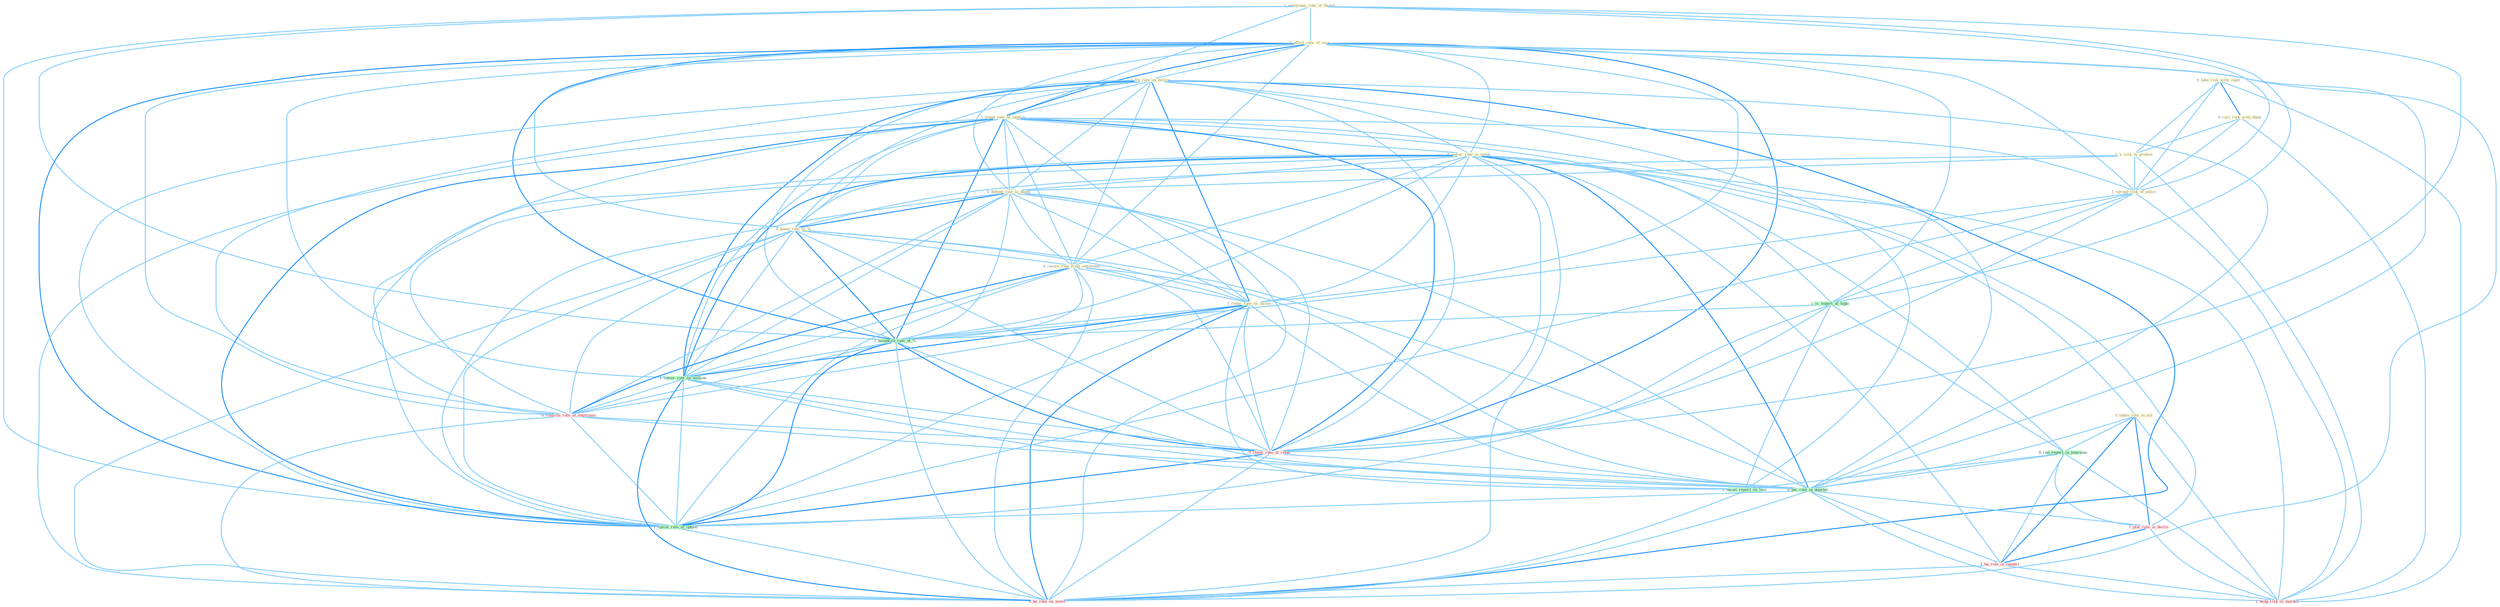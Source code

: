 Graph G{ 
    node
    [shape=polygon,style=filled,width=.5,height=.06,color="#BDFCC9",fixedsize=true,fontsize=4,
    fontcolor="#2f4f4f"];
    {node
    [color="#ffffe0", fontcolor="#8b7d6b"] "1_entitynam_rule_of_thumb " "1_affect_rate_of_issu " "0_take_risk_with_capit " "1_fix_rate_on_billion " "1_found_rate_of_improv " "0_lower_rate_in_week " "0_rais_risk_with_them " "1_'s_risk_to_protest " "0_defend_rate_to_death " "1_spread_risk_of_polici " "0_boost_rate_to_% " "0_receiv_rate_from_entitynam " "0_taken_role_in_aid " "1_reduc_rate_on_incom "}
{node [color="#fff0f5", fontcolor="#b22222"] "0_confirm_rate_at_entitynam " "0_choos_rate_of_rebat " "1_plai_role_in_declin " "1_ha_role_in_countri " "1_hedg_risk_in_market " "0_ha_rate_on_morn "}
edge [color="#B0E2FF"];

	"1_entitynam_rule_of_thumb " -- "1_affect_rate_of_issu " [w="1", color="#87cefa" ];
	"1_entitynam_rule_of_thumb " -- "1_found_rate_of_improv " [w="1", color="#87cefa" ];
	"1_entitynam_rule_of_thumb " -- "1_spread_risk_of_polici " [w="1", color="#87cefa" ];
	"1_entitynam_rule_of_thumb " -- "1_is_report_of_topic " [w="1", color="#87cefa" ];
	"1_entitynam_rule_of_thumb " -- "1_establish_rate_of_% " [w="1", color="#87cefa" ];
	"1_entitynam_rule_of_thumb " -- "0_choos_rate_of_rebat " [w="1", color="#87cefa" ];
	"1_entitynam_rule_of_thumb " -- "1_calcul_rate_of_option " [w="1", color="#87cefa" ];
	"1_affect_rate_of_issu " -- "1_fix_rate_on_billion " [w="1", color="#87cefa" ];
	"1_affect_rate_of_issu " -- "1_found_rate_of_improv " [w="2", color="#1e90ff" , len=0.8];
	"1_affect_rate_of_issu " -- "0_lower_rate_in_week " [w="1", color="#87cefa" ];
	"1_affect_rate_of_issu " -- "0_defend_rate_to_death " [w="1", color="#87cefa" ];
	"1_affect_rate_of_issu " -- "1_spread_risk_of_polici " [w="1", color="#87cefa" ];
	"1_affect_rate_of_issu " -- "0_boost_rate_to_% " [w="1", color="#87cefa" ];
	"1_affect_rate_of_issu " -- "0_receiv_rate_from_entitynam " [w="1", color="#87cefa" ];
	"1_affect_rate_of_issu " -- "1_reduc_rate_on_incom " [w="1", color="#87cefa" ];
	"1_affect_rate_of_issu " -- "1_is_report_of_topic " [w="1", color="#87cefa" ];
	"1_affect_rate_of_issu " -- "1_establish_rate_of_% " [w="2", color="#1e90ff" , len=0.8];
	"1_affect_rate_of_issu " -- "1_lower_rate_on_million " [w="1", color="#87cefa" ];
	"1_affect_rate_of_issu " -- "0_confirm_rate_at_entitynam " [w="1", color="#87cefa" ];
	"1_affect_rate_of_issu " -- "0_choos_rate_of_rebat " [w="2", color="#1e90ff" , len=0.8];
	"1_affect_rate_of_issu " -- "0_pai_rate_in_quarter " [w="1", color="#87cefa" ];
	"1_affect_rate_of_issu " -- "1_calcul_rate_of_option " [w="2", color="#1e90ff" , len=0.8];
	"1_affect_rate_of_issu " -- "0_ha_rate_on_morn " [w="1", color="#87cefa" ];
	"0_take_risk_with_capit " -- "0_rais_risk_with_them " [w="2", color="#1e90ff" , len=0.8];
	"0_take_risk_with_capit " -- "1_'s_risk_to_protest " [w="1", color="#87cefa" ];
	"0_take_risk_with_capit " -- "1_spread_risk_of_polici " [w="1", color="#87cefa" ];
	"0_take_risk_with_capit " -- "1_hedg_risk_in_market " [w="1", color="#87cefa" ];
	"1_fix_rate_on_billion " -- "1_found_rate_of_improv " [w="1", color="#87cefa" ];
	"1_fix_rate_on_billion " -- "0_lower_rate_in_week " [w="1", color="#87cefa" ];
	"1_fix_rate_on_billion " -- "0_defend_rate_to_death " [w="1", color="#87cefa" ];
	"1_fix_rate_on_billion " -- "0_boost_rate_to_% " [w="1", color="#87cefa" ];
	"1_fix_rate_on_billion " -- "0_receiv_rate_from_entitynam " [w="1", color="#87cefa" ];
	"1_fix_rate_on_billion " -- "1_reduc_rate_on_incom " [w="2", color="#1e90ff" , len=0.8];
	"1_fix_rate_on_billion " -- "1_establish_rate_of_% " [w="1", color="#87cefa" ];
	"1_fix_rate_on_billion " -- "1_lower_rate_on_million " [w="2", color="#1e90ff" , len=0.8];
	"1_fix_rate_on_billion " -- "1_await_report_on_loss " [w="1", color="#87cefa" ];
	"1_fix_rate_on_billion " -- "0_confirm_rate_at_entitynam " [w="1", color="#87cefa" ];
	"1_fix_rate_on_billion " -- "0_choos_rate_of_rebat " [w="1", color="#87cefa" ];
	"1_fix_rate_on_billion " -- "0_pai_rate_in_quarter " [w="1", color="#87cefa" ];
	"1_fix_rate_on_billion " -- "1_calcul_rate_of_option " [w="1", color="#87cefa" ];
	"1_fix_rate_on_billion " -- "0_ha_rate_on_morn " [w="2", color="#1e90ff" , len=0.8];
	"1_found_rate_of_improv " -- "0_lower_rate_in_week " [w="1", color="#87cefa" ];
	"1_found_rate_of_improv " -- "0_defend_rate_to_death " [w="1", color="#87cefa" ];
	"1_found_rate_of_improv " -- "1_spread_risk_of_polici " [w="1", color="#87cefa" ];
	"1_found_rate_of_improv " -- "0_boost_rate_to_% " [w="1", color="#87cefa" ];
	"1_found_rate_of_improv " -- "0_receiv_rate_from_entitynam " [w="1", color="#87cefa" ];
	"1_found_rate_of_improv " -- "1_reduc_rate_on_incom " [w="1", color="#87cefa" ];
	"1_found_rate_of_improv " -- "1_is_report_of_topic " [w="1", color="#87cefa" ];
	"1_found_rate_of_improv " -- "1_establish_rate_of_% " [w="2", color="#1e90ff" , len=0.8];
	"1_found_rate_of_improv " -- "1_lower_rate_on_million " [w="1", color="#87cefa" ];
	"1_found_rate_of_improv " -- "0_confirm_rate_at_entitynam " [w="1", color="#87cefa" ];
	"1_found_rate_of_improv " -- "0_choos_rate_of_rebat " [w="2", color="#1e90ff" , len=0.8];
	"1_found_rate_of_improv " -- "0_pai_rate_in_quarter " [w="1", color="#87cefa" ];
	"1_found_rate_of_improv " -- "1_calcul_rate_of_option " [w="2", color="#1e90ff" , len=0.8];
	"1_found_rate_of_improv " -- "0_ha_rate_on_morn " [w="1", color="#87cefa" ];
	"0_lower_rate_in_week " -- "0_defend_rate_to_death " [w="1", color="#87cefa" ];
	"0_lower_rate_in_week " -- "0_boost_rate_to_% " [w="1", color="#87cefa" ];
	"0_lower_rate_in_week " -- "0_receiv_rate_from_entitynam " [w="1", color="#87cefa" ];
	"0_lower_rate_in_week " -- "0_taken_role_in_aid " [w="1", color="#87cefa" ];
	"0_lower_rate_in_week " -- "1_reduc_rate_on_incom " [w="1", color="#87cefa" ];
	"0_lower_rate_in_week " -- "0_ran_report_in_yearnum " [w="1", color="#87cefa" ];
	"0_lower_rate_in_week " -- "1_establish_rate_of_% " [w="1", color="#87cefa" ];
	"0_lower_rate_in_week " -- "1_lower_rate_on_million " [w="2", color="#1e90ff" , len=0.8];
	"0_lower_rate_in_week " -- "0_confirm_rate_at_entitynam " [w="1", color="#87cefa" ];
	"0_lower_rate_in_week " -- "0_choos_rate_of_rebat " [w="1", color="#87cefa" ];
	"0_lower_rate_in_week " -- "0_pai_rate_in_quarter " [w="2", color="#1e90ff" , len=0.8];
	"0_lower_rate_in_week " -- "1_calcul_rate_of_option " [w="1", color="#87cefa" ];
	"0_lower_rate_in_week " -- "1_plai_role_in_declin " [w="1", color="#87cefa" ];
	"0_lower_rate_in_week " -- "1_ha_role_in_countri " [w="1", color="#87cefa" ];
	"0_lower_rate_in_week " -- "1_hedg_risk_in_market " [w="1", color="#87cefa" ];
	"0_lower_rate_in_week " -- "0_ha_rate_on_morn " [w="1", color="#87cefa" ];
	"0_rais_risk_with_them " -- "1_'s_risk_to_protest " [w="1", color="#87cefa" ];
	"0_rais_risk_with_them " -- "1_spread_risk_of_polici " [w="1", color="#87cefa" ];
	"0_rais_risk_with_them " -- "1_hedg_risk_in_market " [w="1", color="#87cefa" ];
	"1_'s_risk_to_protest " -- "0_defend_rate_to_death " [w="1", color="#87cefa" ];
	"1_'s_risk_to_protest " -- "1_spread_risk_of_polici " [w="1", color="#87cefa" ];
	"1_'s_risk_to_protest " -- "0_boost_rate_to_% " [w="1", color="#87cefa" ];
	"1_'s_risk_to_protest " -- "1_hedg_risk_in_market " [w="1", color="#87cefa" ];
	"0_defend_rate_to_death " -- "0_boost_rate_to_% " [w="2", color="#1e90ff" , len=0.8];
	"0_defend_rate_to_death " -- "0_receiv_rate_from_entitynam " [w="1", color="#87cefa" ];
	"0_defend_rate_to_death " -- "1_reduc_rate_on_incom " [w="1", color="#87cefa" ];
	"0_defend_rate_to_death " -- "1_establish_rate_of_% " [w="1", color="#87cefa" ];
	"0_defend_rate_to_death " -- "1_lower_rate_on_million " [w="1", color="#87cefa" ];
	"0_defend_rate_to_death " -- "0_confirm_rate_at_entitynam " [w="1", color="#87cefa" ];
	"0_defend_rate_to_death " -- "0_choos_rate_of_rebat " [w="1", color="#87cefa" ];
	"0_defend_rate_to_death " -- "0_pai_rate_in_quarter " [w="1", color="#87cefa" ];
	"0_defend_rate_to_death " -- "1_calcul_rate_of_option " [w="1", color="#87cefa" ];
	"0_defend_rate_to_death " -- "0_ha_rate_on_morn " [w="1", color="#87cefa" ];
	"1_spread_risk_of_polici " -- "1_is_report_of_topic " [w="1", color="#87cefa" ];
	"1_spread_risk_of_polici " -- "1_establish_rate_of_% " [w="1", color="#87cefa" ];
	"1_spread_risk_of_polici " -- "0_choos_rate_of_rebat " [w="1", color="#87cefa" ];
	"1_spread_risk_of_polici " -- "1_calcul_rate_of_option " [w="1", color="#87cefa" ];
	"1_spread_risk_of_polici " -- "1_hedg_risk_in_market " [w="1", color="#87cefa" ];
	"0_boost_rate_to_% " -- "0_receiv_rate_from_entitynam " [w="1", color="#87cefa" ];
	"0_boost_rate_to_% " -- "1_reduc_rate_on_incom " [w="1", color="#87cefa" ];
	"0_boost_rate_to_% " -- "1_establish_rate_of_% " [w="2", color="#1e90ff" , len=0.8];
	"0_boost_rate_to_% " -- "1_lower_rate_on_million " [w="1", color="#87cefa" ];
	"0_boost_rate_to_% " -- "0_confirm_rate_at_entitynam " [w="1", color="#87cefa" ];
	"0_boost_rate_to_% " -- "0_choos_rate_of_rebat " [w="1", color="#87cefa" ];
	"0_boost_rate_to_% " -- "0_pai_rate_in_quarter " [w="1", color="#87cefa" ];
	"0_boost_rate_to_% " -- "1_calcul_rate_of_option " [w="1", color="#87cefa" ];
	"0_boost_rate_to_% " -- "0_ha_rate_on_morn " [w="1", color="#87cefa" ];
	"0_receiv_rate_from_entitynam " -- "1_reduc_rate_on_incom " [w="1", color="#87cefa" ];
	"0_receiv_rate_from_entitynam " -- "1_establish_rate_of_% " [w="1", color="#87cefa" ];
	"0_receiv_rate_from_entitynam " -- "1_lower_rate_on_million " [w="1", color="#87cefa" ];
	"0_receiv_rate_from_entitynam " -- "0_confirm_rate_at_entitynam " [w="2", color="#1e90ff" , len=0.8];
	"0_receiv_rate_from_entitynam " -- "0_choos_rate_of_rebat " [w="1", color="#87cefa" ];
	"0_receiv_rate_from_entitynam " -- "0_pai_rate_in_quarter " [w="1", color="#87cefa" ];
	"0_receiv_rate_from_entitynam " -- "1_calcul_rate_of_option " [w="1", color="#87cefa" ];
	"0_receiv_rate_from_entitynam " -- "0_ha_rate_on_morn " [w="1", color="#87cefa" ];
	"0_taken_role_in_aid " -- "0_ran_report_in_yearnum " [w="1", color="#87cefa" ];
	"0_taken_role_in_aid " -- "0_pai_rate_in_quarter " [w="1", color="#87cefa" ];
	"0_taken_role_in_aid " -- "1_plai_role_in_declin " [w="2", color="#1e90ff" , len=0.8];
	"0_taken_role_in_aid " -- "1_ha_role_in_countri " [w="2", color="#1e90ff" , len=0.8];
	"0_taken_role_in_aid " -- "1_hedg_risk_in_market " [w="1", color="#87cefa" ];
	"1_reduc_rate_on_incom " -- "1_establish_rate_of_% " [w="1", color="#87cefa" ];
	"1_reduc_rate_on_incom " -- "1_lower_rate_on_million " [w="2", color="#1e90ff" , len=0.8];
	"1_reduc_rate_on_incom " -- "1_await_report_on_loss " [w="1", color="#87cefa" ];
	"1_reduc_rate_on_incom " -- "0_confirm_rate_at_entitynam " [w="1", color="#87cefa" ];
	"1_reduc_rate_on_incom " -- "0_choos_rate_of_rebat " [w="1", color="#87cefa" ];
	"1_reduc_rate_on_incom " -- "0_pai_rate_in_quarter " [w="1", color="#87cefa" ];
	"1_reduc_rate_on_incom " -- "1_calcul_rate_of_option " [w="1", color="#87cefa" ];
	"1_reduc_rate_on_incom " -- "0_ha_rate_on_morn " [w="2", color="#1e90ff" , len=0.8];
	"1_is_report_of_topic " -- "0_ran_report_in_yearnum " [w="1", color="#87cefa" ];
	"1_is_report_of_topic " -- "1_establish_rate_of_% " [w="1", color="#87cefa" ];
	"1_is_report_of_topic " -- "1_await_report_on_loss " [w="1", color="#87cefa" ];
	"1_is_report_of_topic " -- "0_choos_rate_of_rebat " [w="1", color="#87cefa" ];
	"1_is_report_of_topic " -- "1_calcul_rate_of_option " [w="1", color="#87cefa" ];
	"0_ran_report_in_yearnum " -- "1_await_report_on_loss " [w="1", color="#87cefa" ];
	"0_ran_report_in_yearnum " -- "0_pai_rate_in_quarter " [w="1", color="#87cefa" ];
	"0_ran_report_in_yearnum " -- "1_plai_role_in_declin " [w="1", color="#87cefa" ];
	"0_ran_report_in_yearnum " -- "1_ha_role_in_countri " [w="1", color="#87cefa" ];
	"0_ran_report_in_yearnum " -- "1_hedg_risk_in_market " [w="1", color="#87cefa" ];
	"1_establish_rate_of_% " -- "1_lower_rate_on_million " [w="1", color="#87cefa" ];
	"1_establish_rate_of_% " -- "0_confirm_rate_at_entitynam " [w="1", color="#87cefa" ];
	"1_establish_rate_of_% " -- "0_choos_rate_of_rebat " [w="2", color="#1e90ff" , len=0.8];
	"1_establish_rate_of_% " -- "0_pai_rate_in_quarter " [w="1", color="#87cefa" ];
	"1_establish_rate_of_% " -- "1_calcul_rate_of_option " [w="2", color="#1e90ff" , len=0.8];
	"1_establish_rate_of_% " -- "0_ha_rate_on_morn " [w="1", color="#87cefa" ];
	"1_lower_rate_on_million " -- "1_await_report_on_loss " [w="1", color="#87cefa" ];
	"1_lower_rate_on_million " -- "0_confirm_rate_at_entitynam " [w="1", color="#87cefa" ];
	"1_lower_rate_on_million " -- "0_choos_rate_of_rebat " [w="1", color="#87cefa" ];
	"1_lower_rate_on_million " -- "0_pai_rate_in_quarter " [w="1", color="#87cefa" ];
	"1_lower_rate_on_million " -- "1_calcul_rate_of_option " [w="1", color="#87cefa" ];
	"1_lower_rate_on_million " -- "0_ha_rate_on_morn " [w="2", color="#1e90ff" , len=0.8];
	"1_await_report_on_loss " -- "0_ha_rate_on_morn " [w="1", color="#87cefa" ];
	"0_confirm_rate_at_entitynam " -- "0_choos_rate_of_rebat " [w="1", color="#87cefa" ];
	"0_confirm_rate_at_entitynam " -- "0_pai_rate_in_quarter " [w="1", color="#87cefa" ];
	"0_confirm_rate_at_entitynam " -- "1_calcul_rate_of_option " [w="1", color="#87cefa" ];
	"0_confirm_rate_at_entitynam " -- "0_ha_rate_on_morn " [w="1", color="#87cefa" ];
	"0_choos_rate_of_rebat " -- "0_pai_rate_in_quarter " [w="1", color="#87cefa" ];
	"0_choos_rate_of_rebat " -- "1_calcul_rate_of_option " [w="2", color="#1e90ff" , len=0.8];
	"0_choos_rate_of_rebat " -- "0_ha_rate_on_morn " [w="1", color="#87cefa" ];
	"0_pai_rate_in_quarter " -- "1_calcul_rate_of_option " [w="1", color="#87cefa" ];
	"0_pai_rate_in_quarter " -- "1_plai_role_in_declin " [w="1", color="#87cefa" ];
	"0_pai_rate_in_quarter " -- "1_ha_role_in_countri " [w="1", color="#87cefa" ];
	"0_pai_rate_in_quarter " -- "1_hedg_risk_in_market " [w="1", color="#87cefa" ];
	"0_pai_rate_in_quarter " -- "0_ha_rate_on_morn " [w="1", color="#87cefa" ];
	"1_calcul_rate_of_option " -- "0_ha_rate_on_morn " [w="1", color="#87cefa" ];
	"1_plai_role_in_declin " -- "1_ha_role_in_countri " [w="2", color="#1e90ff" , len=0.8];
	"1_plai_role_in_declin " -- "1_hedg_risk_in_market " [w="1", color="#87cefa" ];
	"1_ha_role_in_countri " -- "1_hedg_risk_in_market " [w="1", color="#87cefa" ];
	"1_ha_role_in_countri " -- "0_ha_rate_on_morn " [w="1", color="#87cefa" ];
}